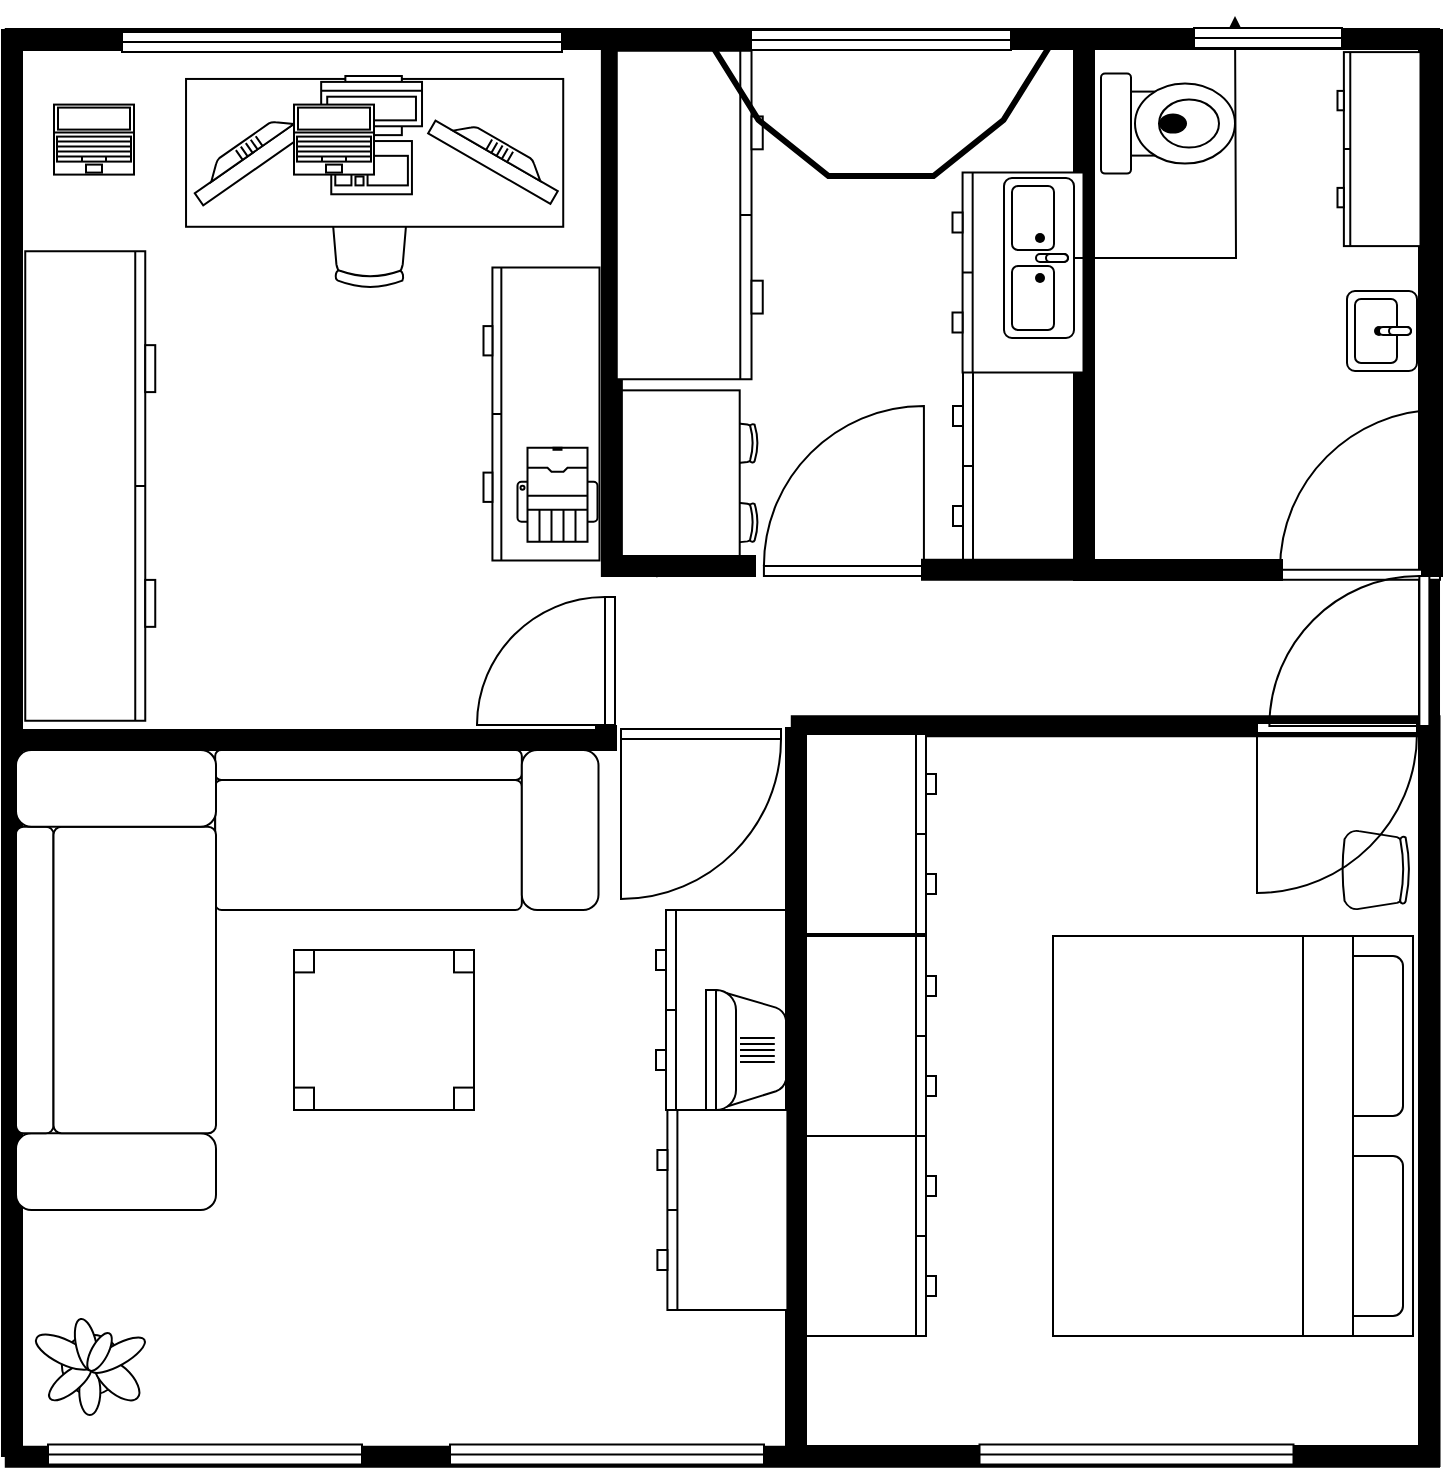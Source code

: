 <mxfile version="13.2.4" type="github">
  <diagram name="Page-1" id="38b20595-45e3-9b7f-d5ca-b57f44c5b66d">
    <mxGraphModel dx="1422" dy="791" grid="1" gridSize="10" guides="1" tooltips="1" connect="1" arrows="1" fold="1" page="1" pageScale="1" pageWidth="1100" pageHeight="850" background="#ffffff" math="0" shadow="0">
      <root>
        <mxCell id="0" />
        <mxCell id="1" parent="0" />
        <mxCell id="48ef80bc37b76060-121" value="" style="verticalLabelPosition=bottom;html=1;verticalAlign=top;align=center;strokeWidth=1;shape=mxgraph.floorplan.office_chair;fillColor=#ffffff;strokeColor=#000000;shadow=0;direction=south;rounded=0;comic=0;fontFamily=Verdana;fontSize=12;" parent="1" vertex="1">
          <mxGeometry x="1050" y="647" width="34" height="40" as="geometry" />
        </mxCell>
        <mxCell id="48ef80bc37b76060-127" value="" style="verticalLabelPosition=bottom;html=1;verticalAlign=top;align=center;strokeWidth=1;shape=mxgraph.floorplan.wallCorner;fillColor=#000000;rounded=0;shadow=0;comic=0;fontFamily=Verdana;fontSize=12;" parent="1" vertex="1">
          <mxGeometry x="380" y="247" width="113" height="713" as="geometry" />
        </mxCell>
        <mxCell id="48ef80bc37b76060-128" value="" style="verticalLabelPosition=bottom;html=1;verticalAlign=top;align=center;strokeWidth=1;shape=mxgraph.floorplan.wallU;fillColor=#000000;rounded=0;shadow=0;comic=0;fontFamily=Verdana;fontSize=12;rotation=90;" parent="1" vertex="1">
          <mxGeometry x="380.76" y="247.63" width="718.87" height="716.62" as="geometry" />
        </mxCell>
        <mxCell id="48ef80bc37b76060-130" value="" style="verticalLabelPosition=bottom;html=1;verticalAlign=top;align=center;strokeWidth=1;shape=mxgraph.floorplan.wallU;fillColor=#000000;rounded=0;shadow=0;comic=0;fontFamily=Verdana;fontSize=12;rotation=90;" parent="1" vertex="1">
          <mxGeometry x="749.38" y="615.63" width="374.88" height="323.87" as="geometry" />
        </mxCell>
        <mxCell id="48ef80bc37b76060-258" value="" style="verticalLabelPosition=bottom;html=1;verticalAlign=top;align=center;strokeWidth=1;shape=mxgraph.floorplan.wallCorner;fillColor=#000000;direction=west;rounded=0;shadow=0;comic=0;fontFamily=Verdana;fontSize=12;" parent="1" vertex="1">
          <mxGeometry x="387" y="595" width="300" height="12" as="geometry" />
        </mxCell>
        <mxCell id="48ef80bc37b76060-261" value="" style="verticalLabelPosition=bottom;html=1;verticalAlign=top;align=center;strokeWidth=1;shape=mxgraph.floorplan.doorLeft;rounded=0;shadow=0;comic=0;fontFamily=Verdana;fontSize=12;rotation=90;flipH=1;" parent="1" vertex="1">
          <mxGeometry x="612" y="520" width="64" height="85" as="geometry" />
        </mxCell>
        <mxCell id="48ef80bc37b76060-265" value="" style="group;rotation=90;" parent="1" vertex="1" connectable="0">
          <mxGeometry x="706.5" y="407" width="134.46" height="117.43" as="geometry" />
        </mxCell>
        <mxCell id="48ef80bc37b76060-100" value="" style="verticalLabelPosition=bottom;html=1;verticalAlign=top;align=center;strokeWidth=1;shape=mxgraph.floorplan.office_chair;shadow=0;rounded=0;comic=0;fontFamily=Verdana;fontSize=12;rotation=90;" parent="48ef80bc37b76060-265" vertex="1">
          <mxGeometry x="25.996" y="32.435" width="22.875" height="28.411" as="geometry" />
        </mxCell>
        <mxCell id="48ef80bc37b76060-104" value="" style="verticalLabelPosition=bottom;html=1;verticalAlign=top;align=center;strokeWidth=1;shape=mxgraph.floorplan.office_chair;shadow=0;rounded=0;comic=0;fontFamily=Verdana;fontSize=12;rotation=90;" parent="48ef80bc37b76060-265" vertex="1">
          <mxGeometry x="25.996" y="72.078" width="22.875" height="28.411" as="geometry" />
        </mxCell>
        <mxCell id="48ef80bc37b76060-106" value="" style="shape=rect;shadow=0;rounded=0;comic=0;fontFamily=Verdana;fontSize=12;align=center;html=1;rotation=90;" parent="48ef80bc37b76060-265" vertex="1">
          <mxGeometry x="-34.651" y="32.28" width="89.108" height="64.9" as="geometry" />
        </mxCell>
        <mxCell id="Ew-Wta1iFRSx9hUNfACi-24" style="edgeStyle=orthogonalEdgeStyle;rounded=0;orthogonalLoop=1;jettySize=auto;html=1;exitX=1;exitY=0.75;exitDx=0;exitDy=0;entryX=1;entryY=0.5;entryDx=0;entryDy=0;" edge="1" parent="48ef80bc37b76060-265" source="48ef80bc37b76060-106" target="48ef80bc37b76060-106">
          <mxGeometry relative="1" as="geometry" />
        </mxCell>
        <mxCell id="Ew-Wta1iFRSx9hUNfACi-52" value="" style="verticalLabelPosition=bottom;html=1;verticalAlign=top;align=center;shape=mxgraph.floorplan.wall;fillColor=#000000;" vertex="1" parent="48ef80bc37b76060-265">
          <mxGeometry x="-22.56" y="103" width="72.56" height="10" as="geometry" />
        </mxCell>
        <mxCell id="Ew-Wta1iFRSx9hUNfACi-53" value="" style="verticalLabelPosition=bottom;html=1;verticalAlign=top;align=center;strokeWidth=1;shape=mxgraph.floorplan.doorRight;rounded=0;shadow=0;comic=0;fontFamily=Verdana;fontSize=12;flipV=1;" vertex="1" parent="48ef80bc37b76060-265">
          <mxGeometry x="54.46" y="28.0" width="80" height="85" as="geometry" />
        </mxCell>
        <mxCell id="48ef80bc37b76060-273" value="" style="group;rotation=0;" parent="1" vertex="1" connectable="0">
          <mxGeometry x="470" y="270" width="220" height="250" as="geometry" />
        </mxCell>
        <mxCell id="48ef80bc37b76060-268" value="" style="verticalLabelPosition=bottom;html=1;verticalAlign=top;align=center;strokeWidth=1;shape=mxgraph.floorplan.office_chair;shadow=0;rounded=0;comic=0;fontFamily=Verdana;fontSize=12;rotation=-180;" parent="48ef80bc37b76060-273" vertex="1">
          <mxGeometry x="73.622" y="42.872" width="40.341" height="63.568" as="geometry" />
        </mxCell>
        <mxCell id="48ef80bc37b76060-269" value="" style="shape=rect;shadow=0;rounded=0;comic=0;fontFamily=Verdana;fontSize=12;align=center;html=1;rotation=-180;" parent="48ef80bc37b76060-273" vertex="1">
          <mxGeometry x="2.017" y="1.478" width="188.593" height="73.917" as="geometry" />
        </mxCell>
        <mxCell id="48ef80bc37b76060-270" value="" style="verticalLabelPosition=bottom;html=1;verticalAlign=top;align=center;strokeWidth=1;shape=mxgraph.floorplan.workstation;shadow=0;flipV=1;rounded=0;comic=0;fontFamily=Verdana;fontSize=12;rotation=-180;" parent="48ef80bc37b76060-273" vertex="1">
          <mxGeometry x="69.588" width="50.426" height="59.133" as="geometry" />
        </mxCell>
        <mxCell id="48ef80bc37b76060-271" value="" style="verticalLabelPosition=bottom;html=1;verticalAlign=top;align=center;strokeWidth=1;shape=mxgraph.floorplan.flat_tv;rounded=0;shadow=0;comic=0;fontFamily=Verdana;fontSize=12;rotation=-395;" parent="48ef80bc37b76060-273" vertex="1">
          <mxGeometry y="31.045" width="70.596" height="14.783" as="geometry" />
        </mxCell>
        <mxCell id="48ef80bc37b76060-272" value="" style="verticalLabelPosition=bottom;html=1;verticalAlign=top;align=center;strokeWidth=1;shape=mxgraph.floorplan.flat_tv;rounded=0;shadow=0;comic=0;fontFamily=Verdana;fontSize=12;rotation=-330;" parent="48ef80bc37b76060-273" vertex="1">
          <mxGeometry x="122.031" y="32.523" width="70.596" height="14.783" as="geometry" />
        </mxCell>
        <mxCell id="48ef80bc37b76060-260" value="" style="verticalLabelPosition=bottom;html=1;verticalAlign=top;align=center;strokeWidth=1;shape=mxgraph.floorplan.wall;fillColor=#000000;direction=south;rounded=0;shadow=0;comic=0;fontFamily=Verdana;fontSize=12;" parent="48ef80bc37b76060-273" vertex="1">
          <mxGeometry x="209.862" y="-16.221" width="10.138" height="266.221" as="geometry" />
        </mxCell>
        <mxCell id="48ef80bc37b76060-275" value="" style="verticalLabelPosition=bottom;html=1;verticalAlign=top;align=center;strokeWidth=1;shape=mxgraph.floorplan.dresser;rounded=0;shadow=0;comic=0;fontFamily=Verdana;fontSize=12;rotation=90;" parent="1" vertex="1">
          <mxGeometry x="838" y="432.5" width="100" height="65" as="geometry" />
        </mxCell>
        <mxCell id="48ef80bc37b76060-316" value="" style="verticalLabelPosition=bottom;html=1;verticalAlign=top;align=center;strokeWidth=1;shape=mxgraph.floorplan.doorRight;rounded=0;shadow=0;comic=0;fontFamily=Verdana;fontSize=12;flipV=1;" parent="1" vertex="1">
          <mxGeometry x="1019" y="436.88" width="80" height="85" as="geometry" />
        </mxCell>
        <mxCell id="48ef80bc37b76060-317" value="" style="verticalLabelPosition=bottom;html=1;verticalAlign=top;align=center;strokeWidth=1;shape=mxgraph.floorplan.wall;fillColor=#000000;rounded=0;shadow=0;comic=0;fontFamily=Verdana;fontSize=12;" parent="1" vertex="1">
          <mxGeometry x="916" y="512" width="104" height="10" as="geometry" />
        </mxCell>
        <mxCell id="48ef80bc37b76060-318" value="" style="verticalLabelPosition=bottom;html=1;verticalAlign=top;align=center;strokeWidth=1;shape=mxgraph.floorplan.wall;fillColor=#000000;direction=south;rounded=0;shadow=0;comic=0;fontFamily=Verdana;fontSize=12;" parent="1" vertex="1">
          <mxGeometry x="772" y="596" width="10" height="364" as="geometry" />
        </mxCell>
        <mxCell id="48ef80bc37b76060-326" value="" style="verticalLabelPosition=bottom;html=1;verticalAlign=top;align=center;strokeWidth=1;shape=mxgraph.floorplan.wall;fillColor=#000000;rounded=0;shadow=0;comic=0;fontFamily=Verdana;fontSize=12;direction=south;" parent="1" vertex="1">
          <mxGeometry x="916" y="250" width="10" height="272" as="geometry" />
        </mxCell>
        <mxCell id="48ef80bc37b76060-327" value="" style="verticalLabelPosition=bottom;html=1;verticalAlign=top;align=center;strokeWidth=1;shape=mxgraph.floorplan.wall;fillColor=#000000;direction=south;rounded=0;shadow=0;comic=0;fontFamily=Verdana;fontSize=12;" parent="1" vertex="1">
          <mxGeometry x="1090" y="247" width="10" height="273" as="geometry" />
        </mxCell>
        <mxCell id="48ef80bc37b76060-332" value="" style="verticalLabelPosition=bottom;html=1;verticalAlign=top;align=center;strokeWidth=1;shape=mxgraph.floorplan.dresser;rounded=0;shadow=0;comic=0;fontFamily=Verdana;fontSize=12;rotation=-90;" parent="1" vertex="1">
          <mxGeometry x="306.75" y="442.5" width="234.75" height="65" as="geometry" />
        </mxCell>
        <mxCell id="48ef80bc37b76060-341" value="" style="verticalLabelPosition=bottom;html=1;verticalAlign=top;align=center;strokeWidth=1;shape=mxgraph.floorplan.doorLeft;rounded=0;shadow=0;comic=0;fontFamily=Verdana;fontSize=12;rotation=-90;direction=south;" parent="1" vertex="1">
          <mxGeometry x="1005" y="596" width="85" height="80" as="geometry" />
        </mxCell>
        <mxCell id="48ef80bc37b76060-343" value="" style="verticalLabelPosition=bottom;html=1;verticalAlign=top;align=center;strokeWidth=1;shape=mxgraph.floorplan.toilet;rounded=0;shadow=0;comic=0;fontFamily=Verdana;fontSize=12;rotation=-90;" parent="1" vertex="1">
          <mxGeometry x="938" y="260.3" width="50" height="67" as="geometry" />
        </mxCell>
        <mxCell id="48ef80bc37b76060-354" value="" style="verticalLabelPosition=bottom;html=1;verticalAlign=top;align=center;strokeWidth=1;shape=mxgraph.floorplan.sink_2;rounded=0;shadow=0;comic=0;fontFamily=Verdana;fontSize=12;rotation=90;" parent="1" vertex="1">
          <mxGeometry x="1050" y="380" width="40" height="35" as="geometry" />
        </mxCell>
        <mxCell id="48ef80bc37b76060-390" value="" style="verticalLabelPosition=bottom;html=1;verticalAlign=top;align=center;strokeWidth=1;shape=mxgraph.floorplan.dresser;rounded=0;shadow=0;comic=0;fontFamily=Verdana;fontSize=12;flipV=1;direction=south;" parent="1" vertex="1">
          <mxGeometry x="707" y="687" width="65" height="100" as="geometry" />
        </mxCell>
        <mxCell id="Ew-Wta1iFRSx9hUNfACi-9" value="" style="verticalLabelPosition=bottom;html=1;verticalAlign=top;align=center;shape=mxgraph.floorplan.laptop;" vertex="1" parent="1">
          <mxGeometry x="406" y="284.3" width="40" height="35" as="geometry" />
        </mxCell>
        <mxCell id="Ew-Wta1iFRSx9hUNfACi-14" value="" style="verticalLabelPosition=bottom;html=1;verticalAlign=top;align=center;shape=mxgraph.floorplan.laptop;" vertex="1" parent="1">
          <mxGeometry x="526" y="284.3" width="40" height="35" as="geometry" />
        </mxCell>
        <mxCell id="Ew-Wta1iFRSx9hUNfACi-11" value="" style="verticalLabelPosition=bottom;html=1;verticalAlign=top;align=center;strokeWidth=1;shape=mxgraph.floorplan.dresser;rounded=0;shadow=0;comic=0;fontFamily=Verdana;fontSize=12;rotation=-90;direction=west;" vertex="1" parent="1">
          <mxGeometry x="576.5" y="410" width="146.5" height="58" as="geometry" />
        </mxCell>
        <mxCell id="Ew-Wta1iFRSx9hUNfACi-12" value="" style="verticalLabelPosition=bottom;html=1;verticalAlign=top;align=center;shape=mxgraph.floorplan.printer;direction=west;" vertex="1" parent="1">
          <mxGeometry x="637.75" y="455.88" width="40" height="47" as="geometry" />
        </mxCell>
        <mxCell id="Ew-Wta1iFRSx9hUNfACi-13" value="" style="verticalLabelPosition=bottom;html=1;verticalAlign=top;align=center;strokeWidth=1;shape=mxgraph.floorplan.plant;rounded=0;shadow=0;comic=0;fontFamily=Verdana;fontSize=12;" vertex="1" parent="1">
          <mxGeometry x="399" y="888.5" width="47" height="51" as="geometry" />
        </mxCell>
        <mxCell id="Ew-Wta1iFRSx9hUNfACi-17" value="" style="verticalLabelPosition=bottom;html=1;verticalAlign=top;align=center;strokeWidth=1;shape=mxgraph.floorplan.dresser;rounded=0;shadow=0;comic=0;fontFamily=Verdana;fontSize=12;rotation=-90;" vertex="1" parent="1">
          <mxGeometry x="641.75" y="303" width="164.25" height="73" as="geometry" />
        </mxCell>
        <mxCell id="Ew-Wta1iFRSx9hUNfACi-18" value="" style="verticalLabelPosition=bottom;html=1;verticalAlign=top;align=center;shape=mxgraph.floorplan.windowBay;strokeWidth=3;aspect=fixed;" vertex="1" parent="1">
          <mxGeometry x="732" y="250" width="175" height="70" as="geometry" />
        </mxCell>
        <mxCell id="Ew-Wta1iFRSx9hUNfACi-26" value="" style="verticalLabelPosition=bottom;html=1;verticalAlign=top;align=center;strokeWidth=1;shape=mxgraph.floorplan.dresser;rounded=0;shadow=0;comic=0;fontFamily=Verdana;fontSize=12;rotation=90;" vertex="1" parent="1">
          <mxGeometry x="838" y="335.5" width="100" height="65.5" as="geometry" />
        </mxCell>
        <mxCell id="Ew-Wta1iFRSx9hUNfACi-27" value="" style="verticalLabelPosition=bottom;html=1;verticalAlign=top;align=center;strokeWidth=1;shape=mxgraph.floorplan.dresser;rounded=0;shadow=0;comic=0;fontFamily=Verdana;fontSize=12;rotation=90;" vertex="1" parent="1">
          <mxGeometry x="1020" y="285.8" width="97" height="41.5" as="geometry" />
        </mxCell>
        <mxCell id="Ew-Wta1iFRSx9hUNfACi-56" value="" style="edgeStyle=orthogonalEdgeStyle;rounded=0;orthogonalLoop=1;jettySize=auto;html=1;" edge="1" parent="1" source="Ew-Wta1iFRSx9hUNfACi-30">
          <mxGeometry relative="1" as="geometry">
            <mxPoint x="996.5" y="240" as="targetPoint" />
          </mxGeometry>
        </mxCell>
        <mxCell id="Ew-Wta1iFRSx9hUNfACi-30" value="" style="verticalLabelPosition=bottom;html=1;verticalAlign=top;align=center;strokeWidth=1;shape=mxgraph.floorplan.sink_double;rounded=0;shadow=0;comic=0;fontFamily=Verdana;fontSize=12;flipV=1;direction=south;" vertex="1" parent="1">
          <mxGeometry x="881" y="321" width="35" height="80" as="geometry" />
        </mxCell>
        <mxCell id="Ew-Wta1iFRSx9hUNfACi-31" value="" style="verticalLabelPosition=bottom;html=1;verticalAlign=top;align=center;strokeWidth=1;shape=mxgraph.floorplan.doorLeft;rounded=0;shadow=0;comic=0;fontFamily=Verdana;fontSize=12;rotation=-90;direction=south;" vertex="1" parent="1">
          <mxGeometry x="687" y="599" width="85" height="80" as="geometry" />
        </mxCell>
        <mxCell id="Ew-Wta1iFRSx9hUNfACi-33" value="" style="verticalLabelPosition=bottom;html=1;verticalAlign=top;align=center;shape=mxgraph.floorplan.sofa;direction=east;" vertex="1" parent="1">
          <mxGeometry x="448.25" y="607" width="230" height="80" as="geometry" />
        </mxCell>
        <mxCell id="Ew-Wta1iFRSx9hUNfACi-34" value="" style="verticalLabelPosition=bottom;html=1;verticalAlign=top;align=center;shape=mxgraph.floorplan.sofa;direction=north;" vertex="1" parent="1">
          <mxGeometry x="387" y="607" width="100" height="230" as="geometry" />
        </mxCell>
        <mxCell id="Ew-Wta1iFRSx9hUNfACi-36" value="" style="verticalLabelPosition=bottom;html=1;verticalAlign=top;align=center;shape=mxgraph.floorplan.window;" vertex="1" parent="1">
          <mxGeometry x="440" y="248" width="220" height="10" as="geometry" />
        </mxCell>
        <mxCell id="Ew-Wta1iFRSx9hUNfACi-37" value="" style="verticalLabelPosition=bottom;html=1;verticalAlign=top;align=center;shape=mxgraph.floorplan.window;" vertex="1" parent="1">
          <mxGeometry x="754.5" y="247" width="130" height="10" as="geometry" />
        </mxCell>
        <mxCell id="Ew-Wta1iFRSx9hUNfACi-38" value="" style="verticalLabelPosition=bottom;html=1;verticalAlign=top;align=center;shape=mxgraph.floorplan.window;" vertex="1" parent="1">
          <mxGeometry x="976" y="246" width="74" height="10" as="geometry" />
        </mxCell>
        <mxCell id="Ew-Wta1iFRSx9hUNfACi-39" value="" style="verticalLabelPosition=bottom;html=1;verticalAlign=top;align=center;shape=mxgraph.floorplan.window;" vertex="1" parent="1">
          <mxGeometry x="403" y="954.25" width="157" height="10" as="geometry" />
        </mxCell>
        <mxCell id="Ew-Wta1iFRSx9hUNfACi-40" value="" style="verticalLabelPosition=bottom;html=1;verticalAlign=top;align=center;shape=mxgraph.floorplan.window;" vertex="1" parent="1">
          <mxGeometry x="604" y="954.25" width="157" height="10" as="geometry" />
        </mxCell>
        <mxCell id="Ew-Wta1iFRSx9hUNfACi-41" value="" style="verticalLabelPosition=bottom;html=1;verticalAlign=top;align=center;shape=mxgraph.floorplan.window;" vertex="1" parent="1">
          <mxGeometry x="868.75" y="954.25" width="157" height="10" as="geometry" />
        </mxCell>
        <mxCell id="Ew-Wta1iFRSx9hUNfACi-42" value="" style="verticalLabelPosition=bottom;html=1;verticalAlign=top;align=center;strokeWidth=1;shape=mxgraph.floorplan.dresser;rounded=0;shadow=0;comic=0;fontFamily=Verdana;fontSize=12;flipV=1;direction=south;" vertex="1" parent="1">
          <mxGeometry x="707.7" y="787" width="65" height="100" as="geometry" />
        </mxCell>
        <mxCell id="Ew-Wta1iFRSx9hUNfACi-43" value="" style="verticalLabelPosition=bottom;html=1;verticalAlign=top;align=center;shape=mxgraph.floorplan.table;" vertex="1" parent="1">
          <mxGeometry x="526" y="707" width="90" height="80" as="geometry" />
        </mxCell>
        <mxCell id="Ew-Wta1iFRSx9hUNfACi-45" value="" style="verticalLabelPosition=bottom;html=1;verticalAlign=top;align=center;shape=mxgraph.floorplan.bed_double;direction=south;" vertex="1" parent="1">
          <mxGeometry x="905.5" y="700" width="180" height="200" as="geometry" />
        </mxCell>
        <mxCell id="Ew-Wta1iFRSx9hUNfACi-46" value="" style="verticalLabelPosition=bottom;html=1;verticalAlign=top;align=center;strokeWidth=1;shape=mxgraph.floorplan.dresser;rounded=0;shadow=0;comic=0;fontFamily=Verdana;fontSize=12;flipV=1;direction=north;" vertex="1" parent="1">
          <mxGeometry x="782" y="599" width="65" height="100" as="geometry" />
        </mxCell>
        <mxCell id="Ew-Wta1iFRSx9hUNfACi-47" value="" style="verticalLabelPosition=bottom;html=1;verticalAlign=top;align=center;strokeWidth=1;shape=mxgraph.floorplan.dresser;rounded=0;shadow=0;comic=0;fontFamily=Verdana;fontSize=12;flipV=1;direction=north;" vertex="1" parent="1">
          <mxGeometry x="782" y="700" width="65" height="100" as="geometry" />
        </mxCell>
        <mxCell id="Ew-Wta1iFRSx9hUNfACi-48" value="" style="verticalLabelPosition=bottom;html=1;verticalAlign=top;align=center;strokeWidth=1;shape=mxgraph.floorplan.dresser;rounded=0;shadow=0;comic=0;fontFamily=Verdana;fontSize=12;flipV=1;direction=north;" vertex="1" parent="1">
          <mxGeometry x="782" y="800" width="65" height="100" as="geometry" />
        </mxCell>
        <mxCell id="Ew-Wta1iFRSx9hUNfACi-50" value="" style="verticalLabelPosition=bottom;html=1;verticalAlign=top;align=center;shape=mxgraph.floorplan.doorRight;aspect=fixed;direction=south;" vertex="1" parent="1">
          <mxGeometry x="1014" y="520" width="79.69" height="75" as="geometry" />
        </mxCell>
        <mxCell id="Ew-Wta1iFRSx9hUNfACi-51" value="" style="verticalLabelPosition=bottom;html=1;verticalAlign=top;align=center;shape=mxgraph.floorplan.wall;fillColor=#000000;" vertex="1" parent="1">
          <mxGeometry x="840" y="511.88" width="76" height="10" as="geometry" />
        </mxCell>
        <mxCell id="Ew-Wta1iFRSx9hUNfACi-54" value="" style="verticalLabelPosition=bottom;html=1;verticalAlign=top;align=center;shape=mxgraph.floorplan.crt_tv;direction=south;" vertex="1" parent="1">
          <mxGeometry x="732" y="727" width="40" height="60" as="geometry" />
        </mxCell>
      </root>
    </mxGraphModel>
  </diagram>
</mxfile>
